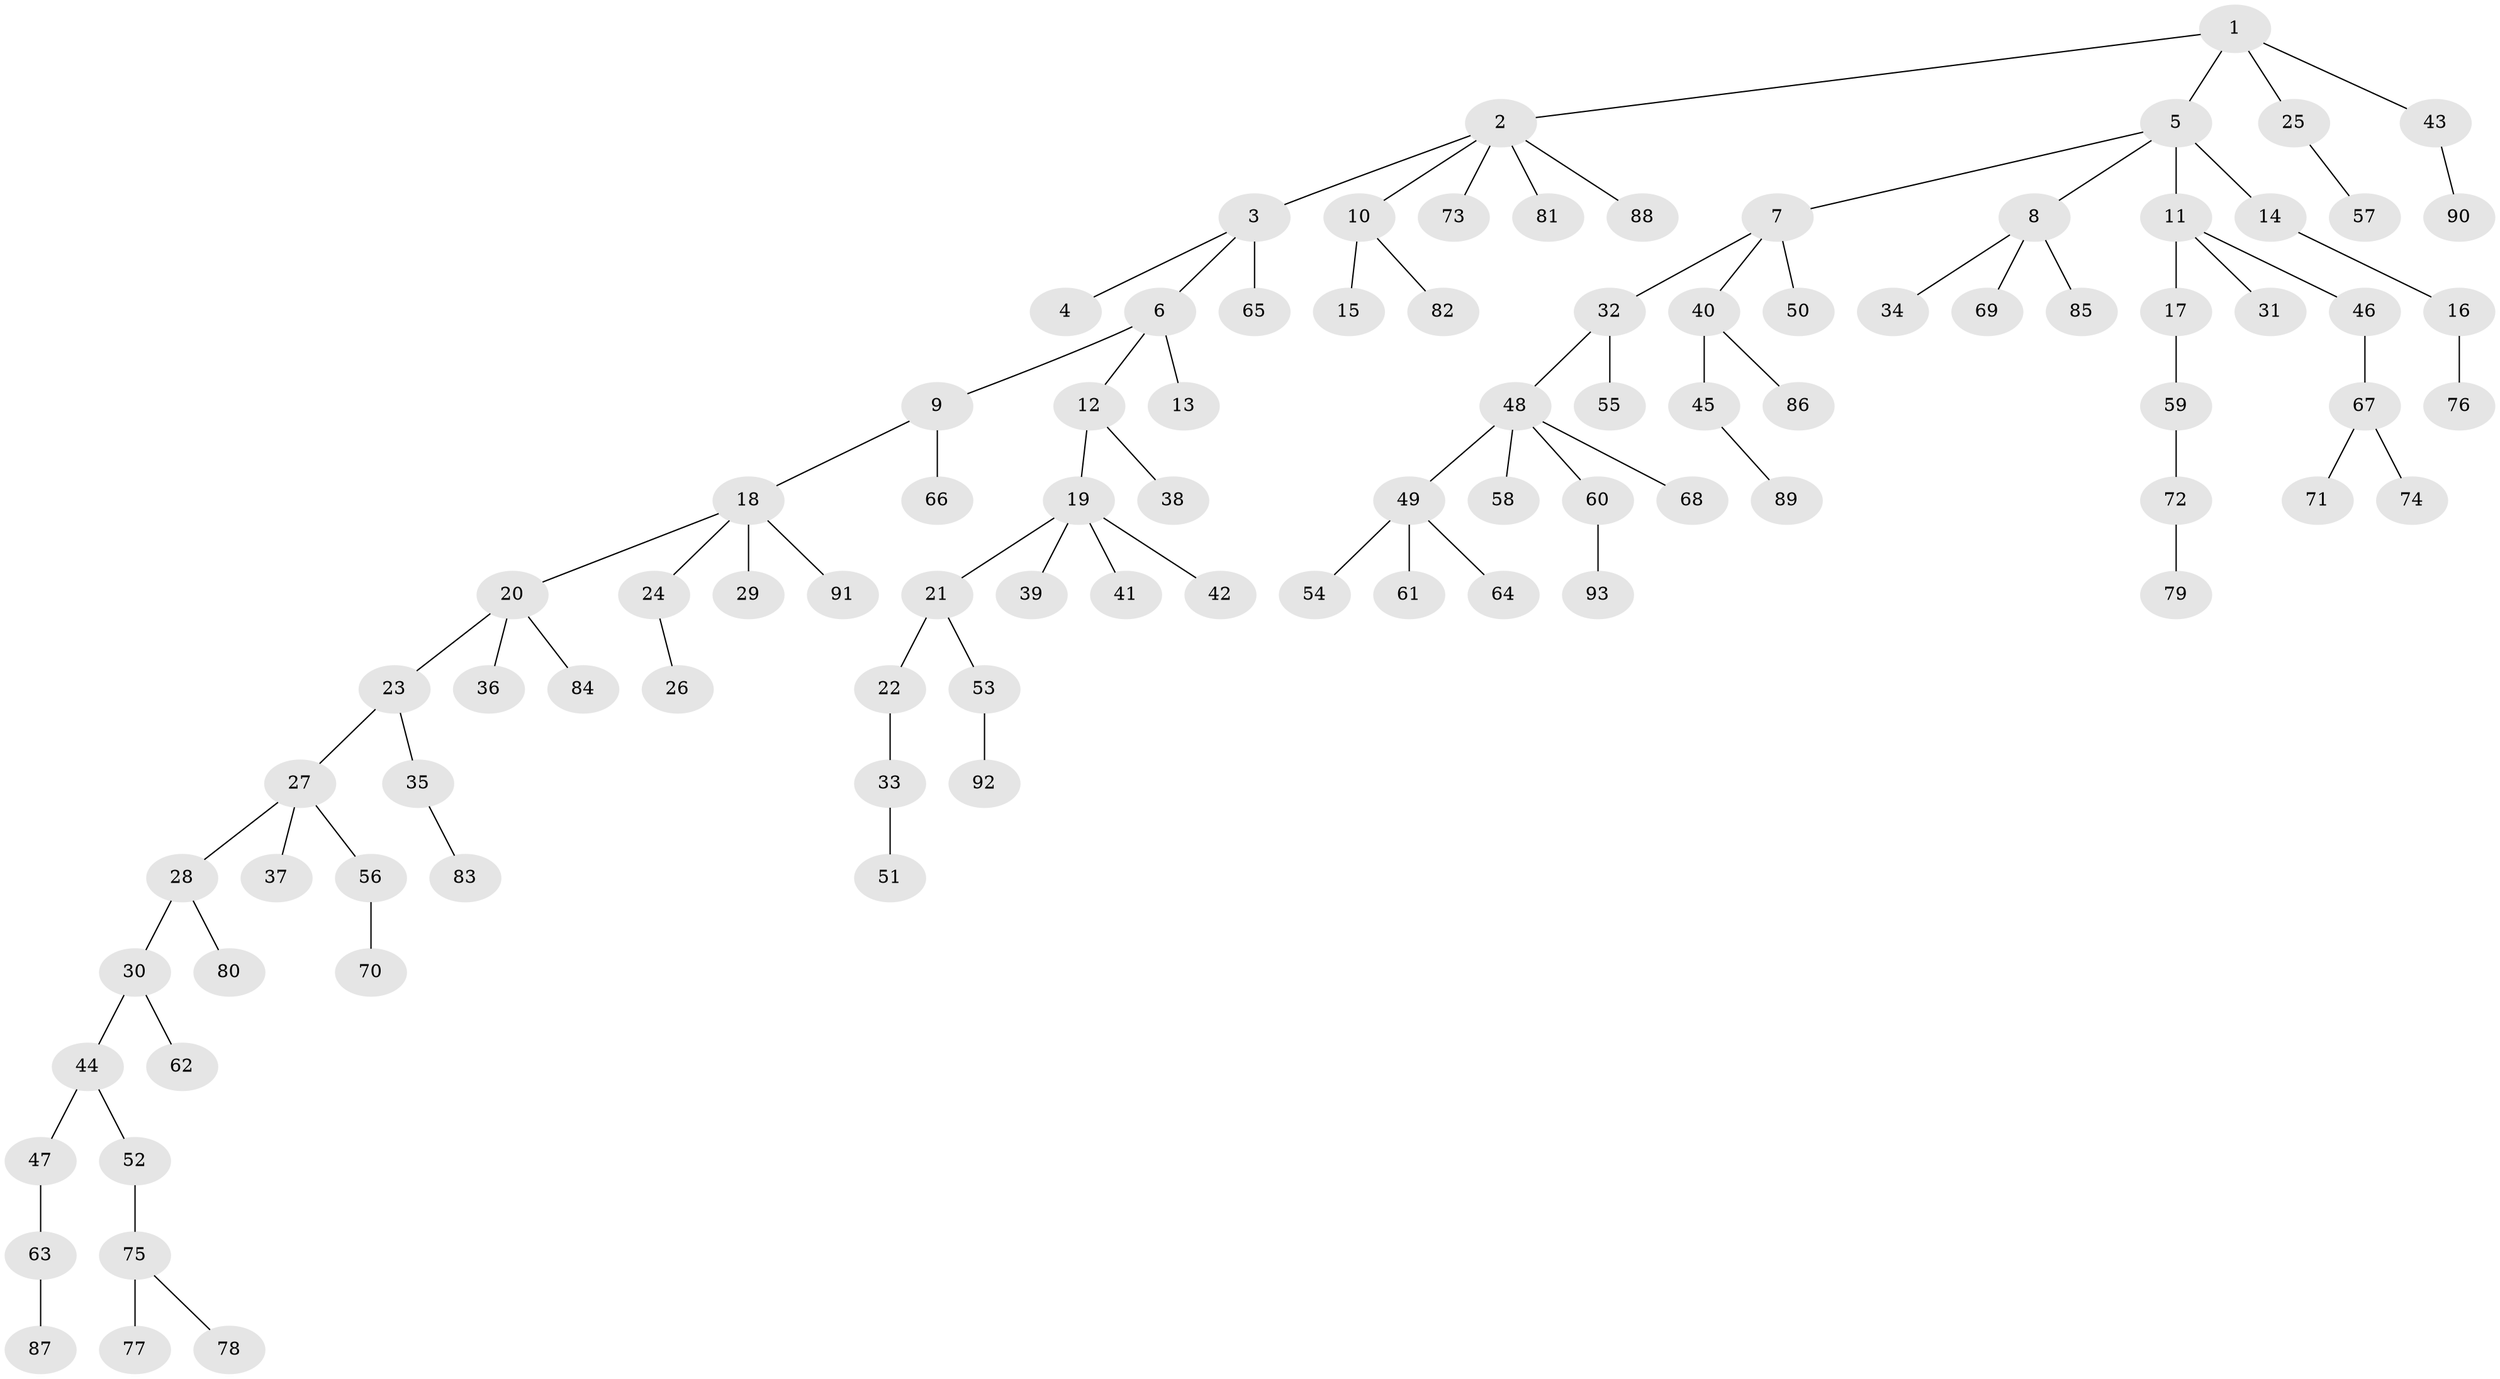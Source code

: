 // Generated by graph-tools (version 1.1) at 2025/11/02/27/25 16:11:29]
// undirected, 93 vertices, 92 edges
graph export_dot {
graph [start="1"]
  node [color=gray90,style=filled];
  1;
  2;
  3;
  4;
  5;
  6;
  7;
  8;
  9;
  10;
  11;
  12;
  13;
  14;
  15;
  16;
  17;
  18;
  19;
  20;
  21;
  22;
  23;
  24;
  25;
  26;
  27;
  28;
  29;
  30;
  31;
  32;
  33;
  34;
  35;
  36;
  37;
  38;
  39;
  40;
  41;
  42;
  43;
  44;
  45;
  46;
  47;
  48;
  49;
  50;
  51;
  52;
  53;
  54;
  55;
  56;
  57;
  58;
  59;
  60;
  61;
  62;
  63;
  64;
  65;
  66;
  67;
  68;
  69;
  70;
  71;
  72;
  73;
  74;
  75;
  76;
  77;
  78;
  79;
  80;
  81;
  82;
  83;
  84;
  85;
  86;
  87;
  88;
  89;
  90;
  91;
  92;
  93;
  1 -- 2;
  1 -- 5;
  1 -- 25;
  1 -- 43;
  2 -- 3;
  2 -- 10;
  2 -- 73;
  2 -- 81;
  2 -- 88;
  3 -- 4;
  3 -- 6;
  3 -- 65;
  5 -- 7;
  5 -- 8;
  5 -- 11;
  5 -- 14;
  6 -- 9;
  6 -- 12;
  6 -- 13;
  7 -- 32;
  7 -- 40;
  7 -- 50;
  8 -- 34;
  8 -- 69;
  8 -- 85;
  9 -- 18;
  9 -- 66;
  10 -- 15;
  10 -- 82;
  11 -- 17;
  11 -- 31;
  11 -- 46;
  12 -- 19;
  12 -- 38;
  14 -- 16;
  16 -- 76;
  17 -- 59;
  18 -- 20;
  18 -- 24;
  18 -- 29;
  18 -- 91;
  19 -- 21;
  19 -- 39;
  19 -- 41;
  19 -- 42;
  20 -- 23;
  20 -- 36;
  20 -- 84;
  21 -- 22;
  21 -- 53;
  22 -- 33;
  23 -- 27;
  23 -- 35;
  24 -- 26;
  25 -- 57;
  27 -- 28;
  27 -- 37;
  27 -- 56;
  28 -- 30;
  28 -- 80;
  30 -- 44;
  30 -- 62;
  32 -- 48;
  32 -- 55;
  33 -- 51;
  35 -- 83;
  40 -- 45;
  40 -- 86;
  43 -- 90;
  44 -- 47;
  44 -- 52;
  45 -- 89;
  46 -- 67;
  47 -- 63;
  48 -- 49;
  48 -- 58;
  48 -- 60;
  48 -- 68;
  49 -- 54;
  49 -- 61;
  49 -- 64;
  52 -- 75;
  53 -- 92;
  56 -- 70;
  59 -- 72;
  60 -- 93;
  63 -- 87;
  67 -- 71;
  67 -- 74;
  72 -- 79;
  75 -- 77;
  75 -- 78;
}
